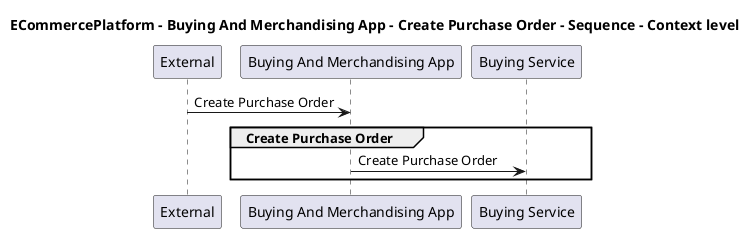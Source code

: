 @startuml

title ECommercePlatform - Buying And Merchandising App - Create Purchase Order - Sequence - Context level

participant "External" as C4InterFlow.SoftwareSystems.ExternalSystem
participant "Buying And Merchandising App" as ECommercePlatform.SoftwareSystems.BuyingAndMerchandisingApp
participant "Buying Service" as ECommercePlatform.SoftwareSystems.BuyingService

C4InterFlow.SoftwareSystems.ExternalSystem -> ECommercePlatform.SoftwareSystems.BuyingAndMerchandisingApp : Create Purchase Order
group Create Purchase Order
ECommercePlatform.SoftwareSystems.BuyingAndMerchandisingApp -> ECommercePlatform.SoftwareSystems.BuyingService : Create Purchase Order
end


@enduml
